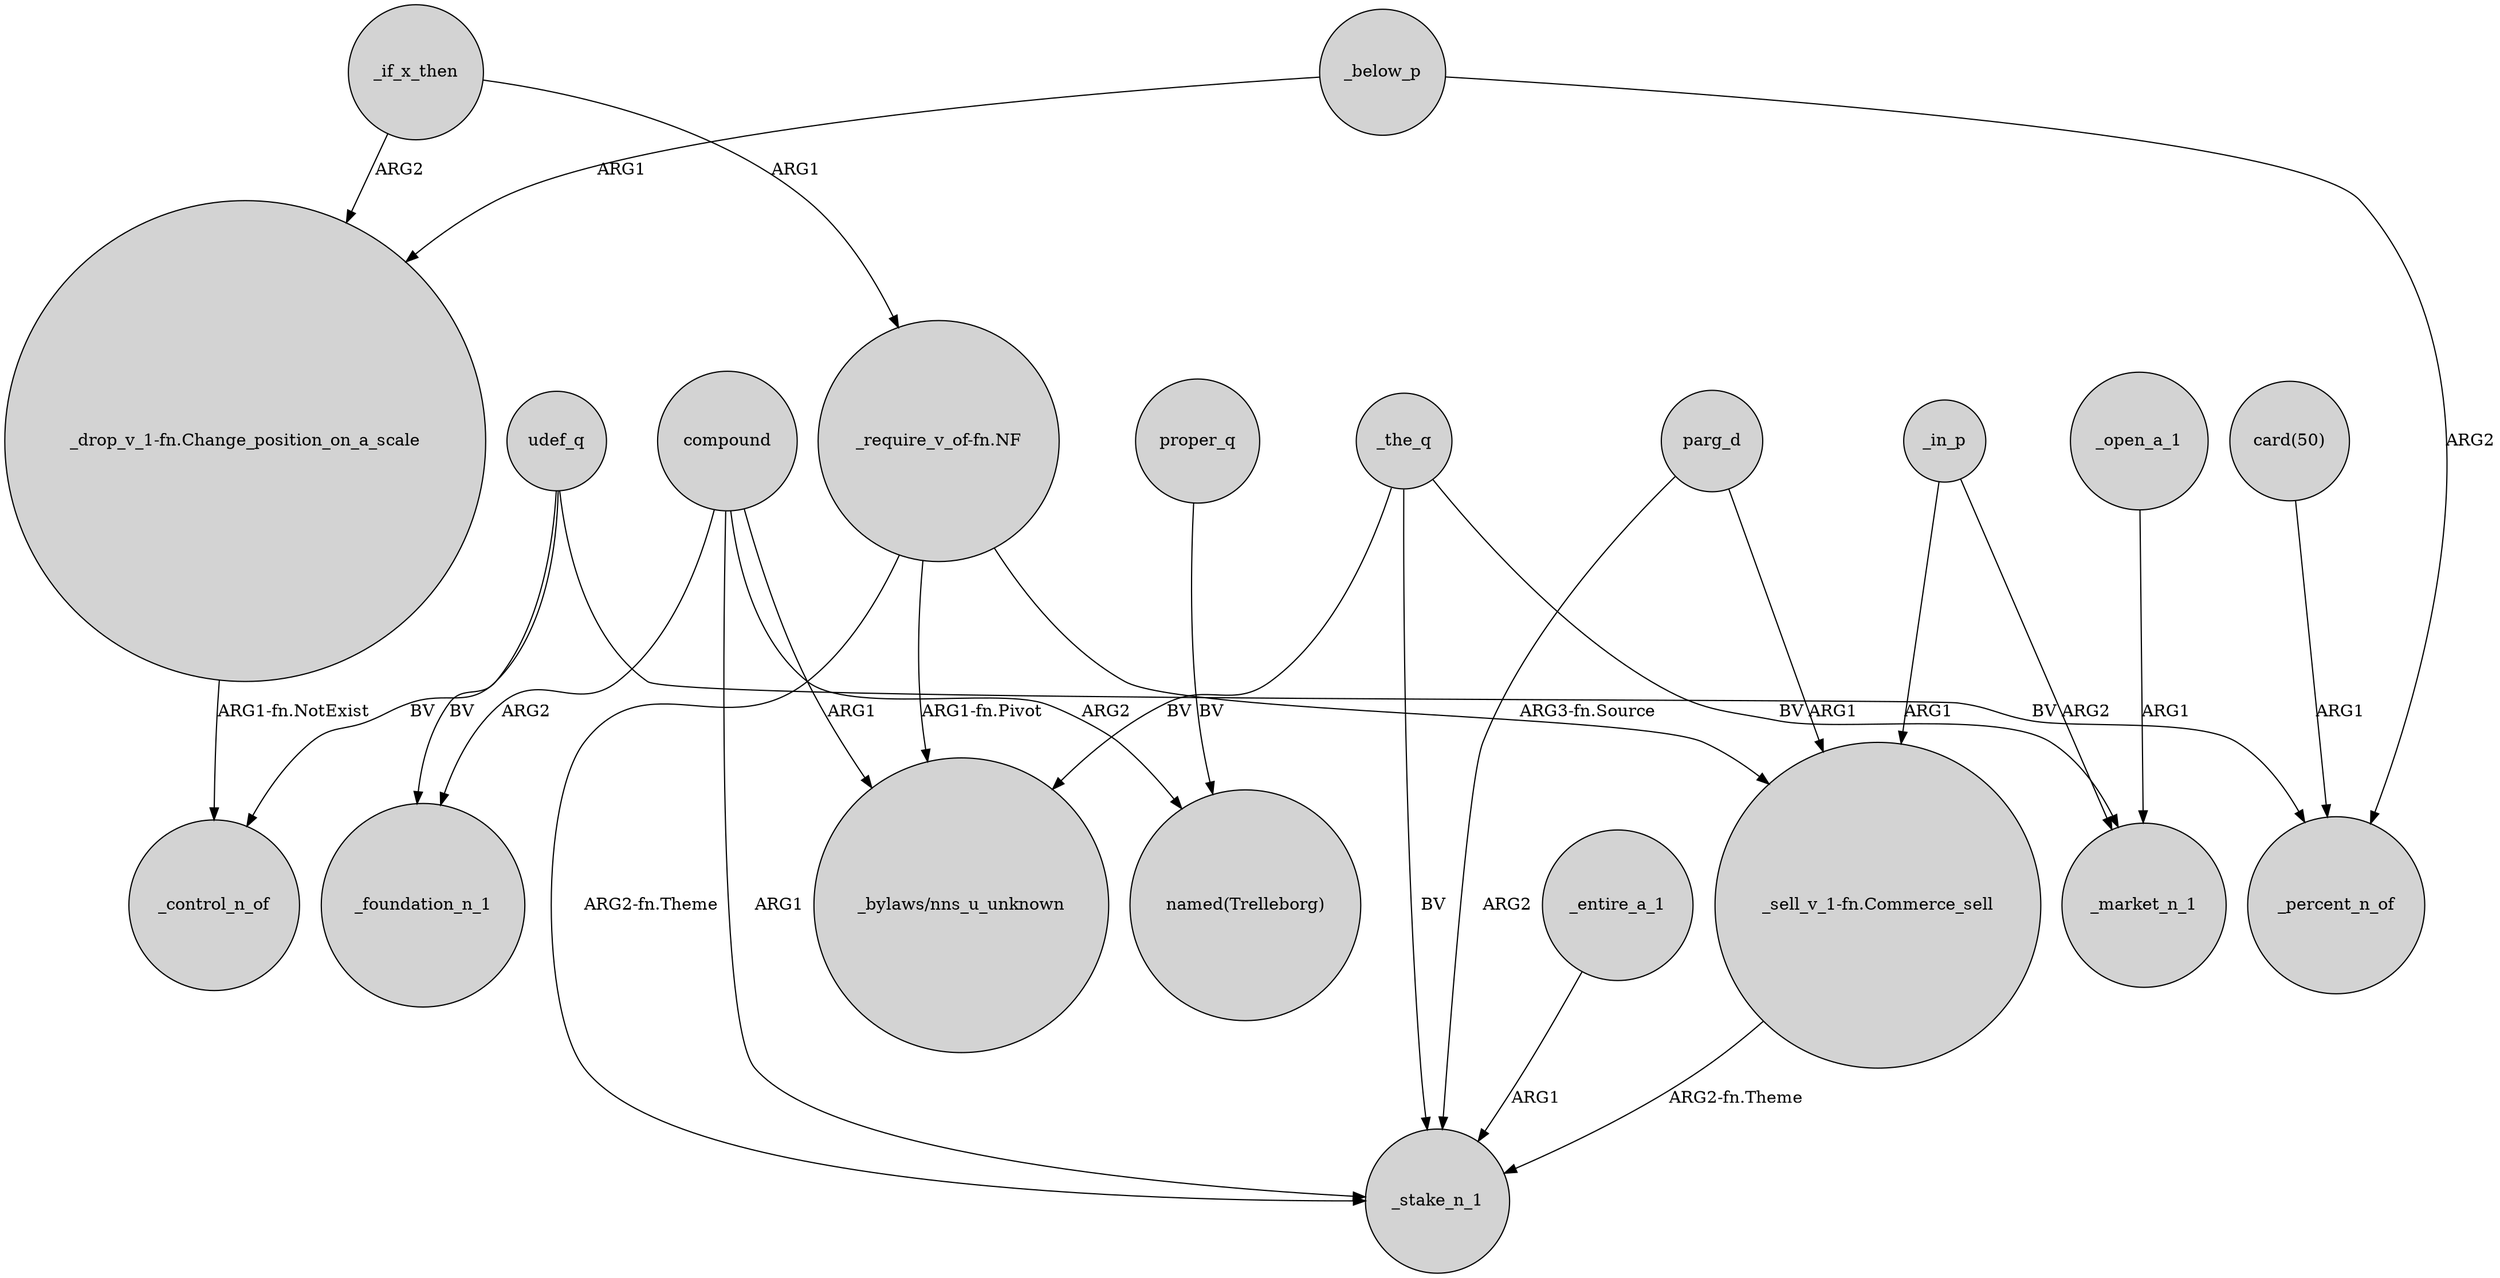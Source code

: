 digraph {
	node [shape=circle style=filled]
	"_drop_v_1-fn.Change_position_on_a_scale" -> _control_n_of [label="ARG1-fn.NotExist"]
	"_require_v_of-fn.NF" -> "_bylaws/nns_u_unknown" [label="ARG1-fn.Pivot"]
	udef_q -> _control_n_of [label=BV]
	"_require_v_of-fn.NF" -> _stake_n_1 [label="ARG2-fn.Theme"]
	_the_q -> _stake_n_1 [label=BV]
	parg_d -> "_sell_v_1-fn.Commerce_sell" [label=ARG1]
	_if_x_then -> "_require_v_of-fn.NF" [label=ARG1]
	compound -> _foundation_n_1 [label=ARG2]
	parg_d -> _stake_n_1 [label=ARG2]
	"card(50)" -> _percent_n_of [label=ARG1]
	_open_a_1 -> _market_n_1 [label=ARG1]
	_in_p -> "_sell_v_1-fn.Commerce_sell" [label=ARG1]
	_if_x_then -> "_drop_v_1-fn.Change_position_on_a_scale" [label=ARG2]
	compound -> "named(Trelleborg)" [label=ARG2]
	_below_p -> _percent_n_of [label=ARG2]
	_below_p -> "_drop_v_1-fn.Change_position_on_a_scale" [label=ARG1]
	udef_q -> _foundation_n_1 [label=BV]
	compound -> _stake_n_1 [label=ARG1]
	proper_q -> "named(Trelleborg)" [label=BV]
	_entire_a_1 -> _stake_n_1 [label=ARG1]
	_in_p -> _market_n_1 [label=ARG2]
	compound -> "_bylaws/nns_u_unknown" [label=ARG1]
	udef_q -> _percent_n_of [label=BV]
	_the_q -> "_bylaws/nns_u_unknown" [label=BV]
	_the_q -> _market_n_1 [label=BV]
	"_sell_v_1-fn.Commerce_sell" -> _stake_n_1 [label="ARG2-fn.Theme"]
	"_require_v_of-fn.NF" -> "_sell_v_1-fn.Commerce_sell" [label="ARG3-fn.Source"]
}
